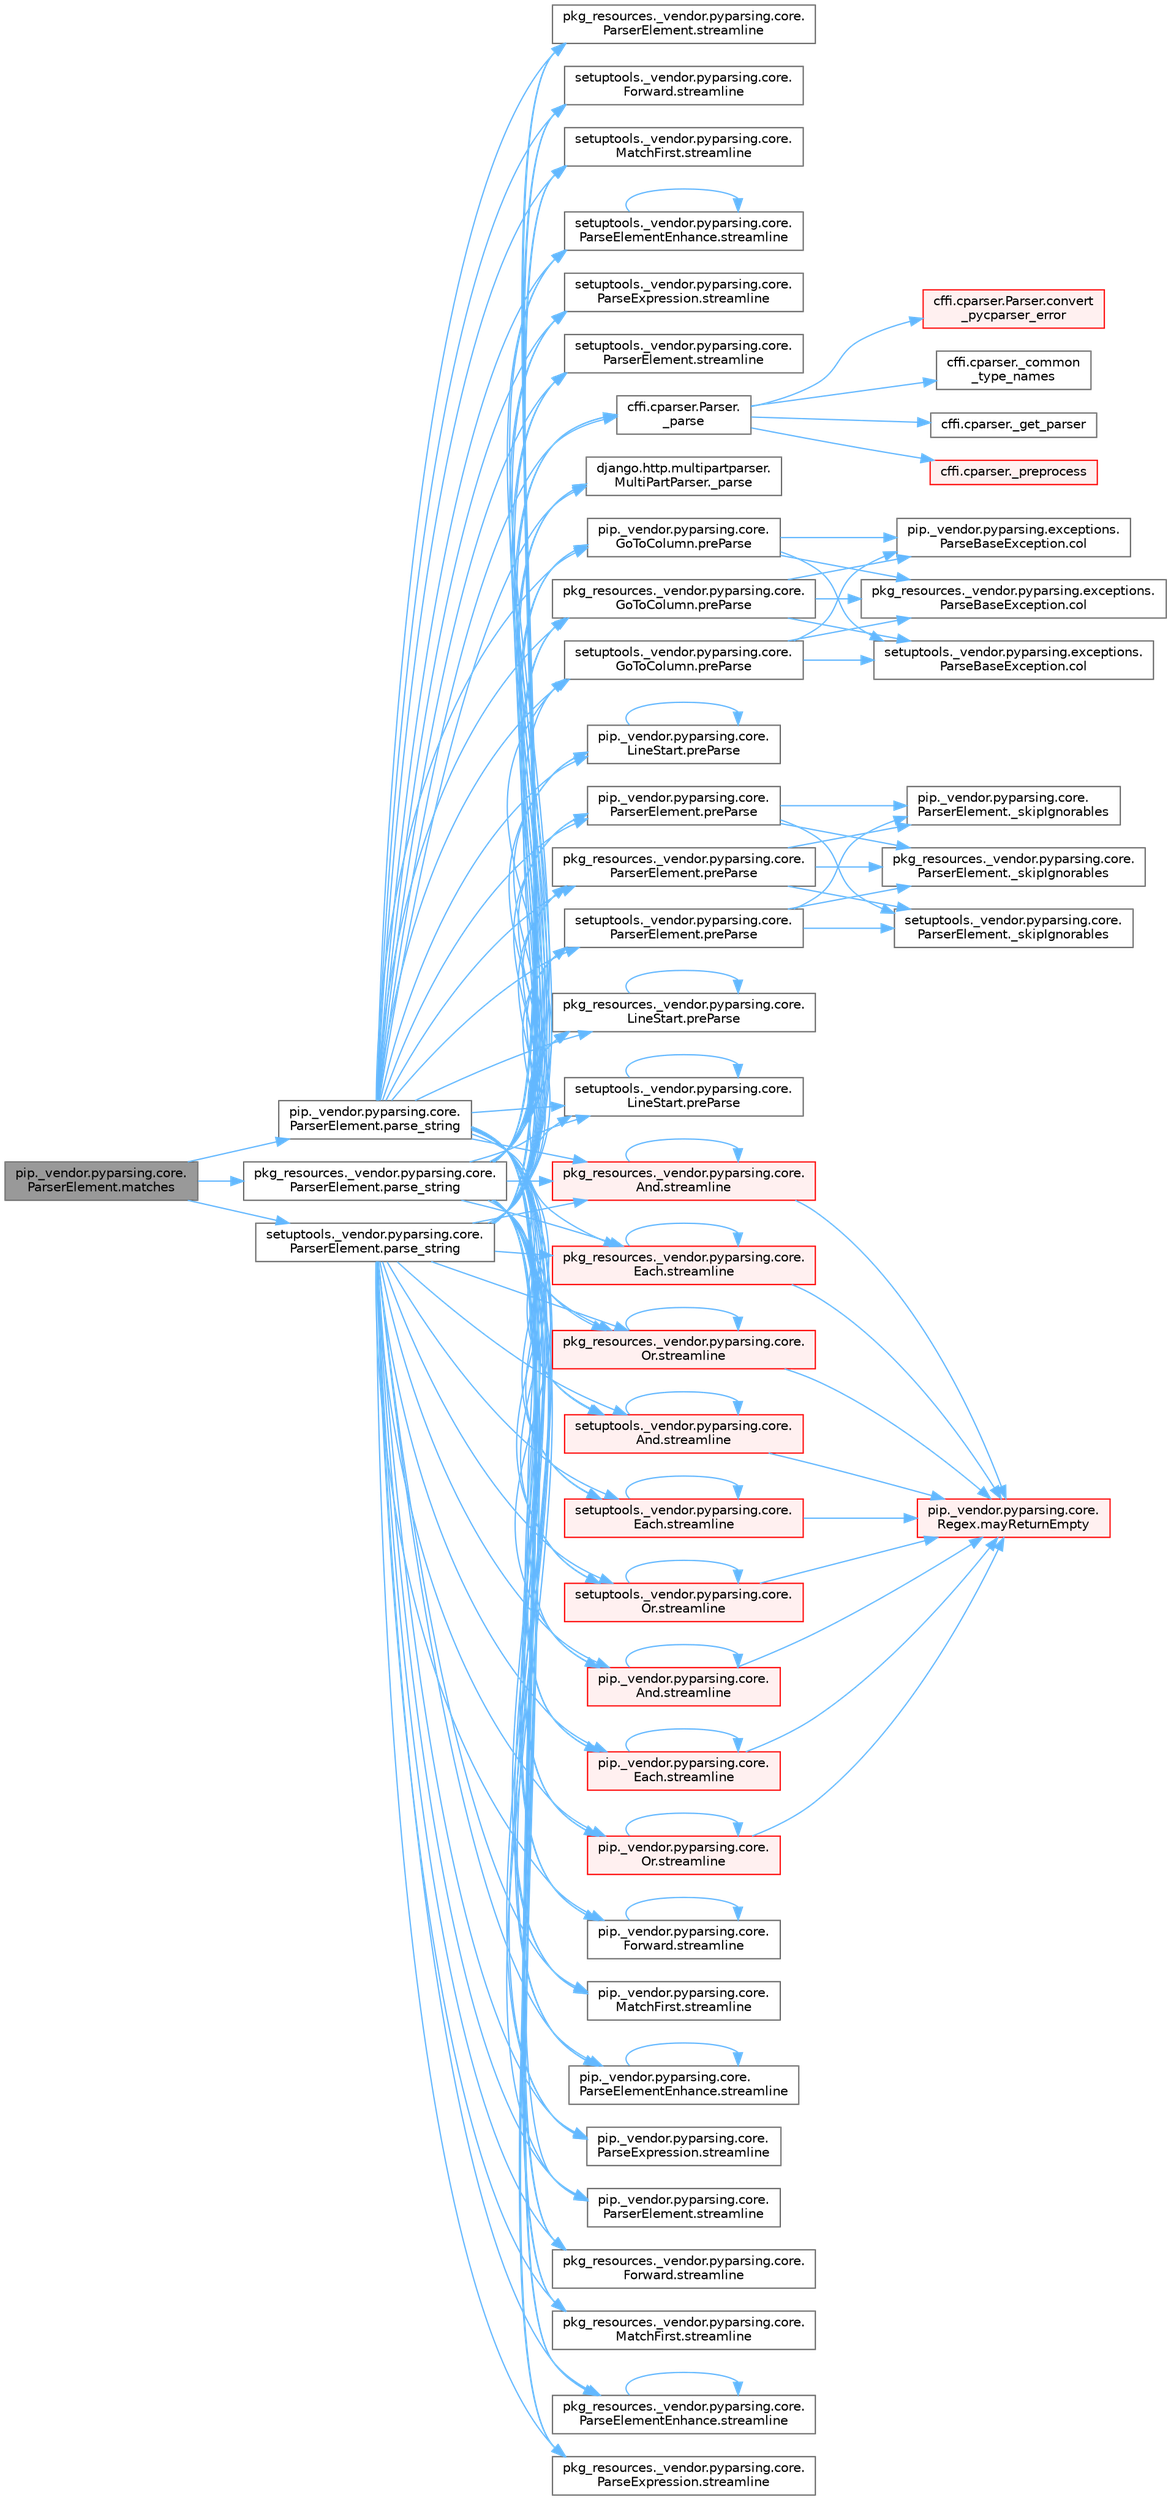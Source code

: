 digraph "pip._vendor.pyparsing.core.ParserElement.matches"
{
 // LATEX_PDF_SIZE
  bgcolor="transparent";
  edge [fontname=Helvetica,fontsize=10,labelfontname=Helvetica,labelfontsize=10];
  node [fontname=Helvetica,fontsize=10,shape=box,height=0.2,width=0.4];
  rankdir="LR";
  Node1 [id="Node000001",label="pip._vendor.pyparsing.core.\lParserElement.matches",height=0.2,width=0.4,color="gray40", fillcolor="grey60", style="filled", fontcolor="black",tooltip=" "];
  Node1 -> Node2 [id="edge1_Node000001_Node000002",color="steelblue1",style="solid",tooltip=" "];
  Node2 [id="Node000002",label="pip._vendor.pyparsing.core.\lParserElement.parse_string",height=0.2,width=0.4,color="grey40", fillcolor="white", style="filled",URL="$classpip_1_1__vendor_1_1pyparsing_1_1core_1_1_parser_element.html#ac17206f98799aeb9149ef0873423fb3d",tooltip=" "];
  Node2 -> Node3 [id="edge2_Node000002_Node000003",color="steelblue1",style="solid",tooltip=" "];
  Node3 [id="Node000003",label="cffi.cparser.Parser.\l_parse",height=0.2,width=0.4,color="grey40", fillcolor="white", style="filled",URL="$classcffi_1_1cparser_1_1_parser.html#a1e34a6250e166916f64724a073816414",tooltip=" "];
  Node3 -> Node4 [id="edge3_Node000003_Node000004",color="steelblue1",style="solid",tooltip=" "];
  Node4 [id="Node000004",label="cffi.cparser._common\l_type_names",height=0.2,width=0.4,color="grey40", fillcolor="white", style="filled",URL="$namespacecffi_1_1cparser.html#ad1e7fbfe345d73658edbbb69143d6af4",tooltip=" "];
  Node3 -> Node5 [id="edge4_Node000003_Node000005",color="steelblue1",style="solid",tooltip=" "];
  Node5 [id="Node000005",label="cffi.cparser._get_parser",height=0.2,width=0.4,color="grey40", fillcolor="white", style="filled",URL="$namespacecffi_1_1cparser.html#a5fac6df4b37bff6d34bddf1011e17744",tooltip=" "];
  Node3 -> Node6 [id="edge5_Node000003_Node000006",color="steelblue1",style="solid",tooltip=" "];
  Node6 [id="Node000006",label="cffi.cparser._preprocess",height=0.2,width=0.4,color="red", fillcolor="#FFF0F0", style="filled",URL="$namespacecffi_1_1cparser.html#a66b1e3de638efcf1ccd505832e306bdb",tooltip=" "];
  Node3 -> Node12 [id="edge6_Node000003_Node000012",color="steelblue1",style="solid",tooltip=" "];
  Node12 [id="Node000012",label="cffi.cparser.Parser.convert\l_pycparser_error",height=0.2,width=0.4,color="red", fillcolor="#FFF0F0", style="filled",URL="$classcffi_1_1cparser_1_1_parser.html#aa2308c4a4be419a7a50ec3136fe3342f",tooltip=" "];
  Node2 -> Node14 [id="edge7_Node000002_Node000014",color="steelblue1",style="solid",tooltip=" "];
  Node14 [id="Node000014",label="django.http.multipartparser.\lMultiPartParser._parse",height=0.2,width=0.4,color="grey40", fillcolor="white", style="filled",URL="$classdjango_1_1http_1_1multipartparser_1_1_multi_part_parser.html#adb07bed95c15670985ba7e9222bc071f",tooltip=" "];
  Node2 -> Node15 [id="edge8_Node000002_Node000015",color="steelblue1",style="solid",tooltip=" "];
  Node15 [id="Node000015",label="pip._vendor.pyparsing.core.\lGoToColumn.preParse",height=0.2,width=0.4,color="grey40", fillcolor="white", style="filled",URL="$classpip_1_1__vendor_1_1pyparsing_1_1core_1_1_go_to_column.html#ab95dd9011eaa3a49a7c21a5842ca80f1",tooltip=" "];
  Node15 -> Node16 [id="edge9_Node000015_Node000016",color="steelblue1",style="solid",tooltip=" "];
  Node16 [id="Node000016",label="pip._vendor.pyparsing.exceptions.\lParseBaseException.col",height=0.2,width=0.4,color="grey40", fillcolor="white", style="filled",URL="$classpip_1_1__vendor_1_1pyparsing_1_1exceptions_1_1_parse_base_exception.html#a6a546668947ddb30092a2cb2973b4428",tooltip=" "];
  Node15 -> Node17 [id="edge10_Node000015_Node000017",color="steelblue1",style="solid",tooltip=" "];
  Node17 [id="Node000017",label="pkg_resources._vendor.pyparsing.exceptions.\lParseBaseException.col",height=0.2,width=0.4,color="grey40", fillcolor="white", style="filled",URL="$classpkg__resources_1_1__vendor_1_1pyparsing_1_1exceptions_1_1_parse_base_exception.html#af276ae1ceb34d216f981d6146227eb5f",tooltip=" "];
  Node15 -> Node18 [id="edge11_Node000015_Node000018",color="steelblue1",style="solid",tooltip=" "];
  Node18 [id="Node000018",label="setuptools._vendor.pyparsing.exceptions.\lParseBaseException.col",height=0.2,width=0.4,color="grey40", fillcolor="white", style="filled",URL="$classsetuptools_1_1__vendor_1_1pyparsing_1_1exceptions_1_1_parse_base_exception.html#a293c56610c922c79137df31cfae61107",tooltip=" "];
  Node2 -> Node19 [id="edge12_Node000002_Node000019",color="steelblue1",style="solid",tooltip=" "];
  Node19 [id="Node000019",label="pip._vendor.pyparsing.core.\lLineStart.preParse",height=0.2,width=0.4,color="grey40", fillcolor="white", style="filled",URL="$classpip_1_1__vendor_1_1pyparsing_1_1core_1_1_line_start.html#a4842aabc215e597d34a37132bd2164c3",tooltip=" "];
  Node19 -> Node19 [id="edge13_Node000019_Node000019",color="steelblue1",style="solid",tooltip=" "];
  Node2 -> Node20 [id="edge14_Node000002_Node000020",color="steelblue1",style="solid",tooltip=" "];
  Node20 [id="Node000020",label="pip._vendor.pyparsing.core.\lParserElement.preParse",height=0.2,width=0.4,color="grey40", fillcolor="white", style="filled",URL="$classpip_1_1__vendor_1_1pyparsing_1_1core_1_1_parser_element.html#ab5e2fcbb7e83e0b5608eb5cbc31c17f0",tooltip=" "];
  Node20 -> Node21 [id="edge15_Node000020_Node000021",color="steelblue1",style="solid",tooltip=" "];
  Node21 [id="Node000021",label="pip._vendor.pyparsing.core.\lParserElement._skipIgnorables",height=0.2,width=0.4,color="grey40", fillcolor="white", style="filled",URL="$classpip_1_1__vendor_1_1pyparsing_1_1core_1_1_parser_element.html#a644057a564b3439f6c58edaf72270a94",tooltip=" "];
  Node20 -> Node22 [id="edge16_Node000020_Node000022",color="steelblue1",style="solid",tooltip=" "];
  Node22 [id="Node000022",label="pkg_resources._vendor.pyparsing.core.\lParserElement._skipIgnorables",height=0.2,width=0.4,color="grey40", fillcolor="white", style="filled",URL="$classpkg__resources_1_1__vendor_1_1pyparsing_1_1core_1_1_parser_element.html#aae663f26b6bfe9b649c2b76a6cda1528",tooltip=" "];
  Node20 -> Node23 [id="edge17_Node000020_Node000023",color="steelblue1",style="solid",tooltip=" "];
  Node23 [id="Node000023",label="setuptools._vendor.pyparsing.core.\lParserElement._skipIgnorables",height=0.2,width=0.4,color="grey40", fillcolor="white", style="filled",URL="$classsetuptools_1_1__vendor_1_1pyparsing_1_1core_1_1_parser_element.html#a7787df9cec014863d8fa8067ce0bf724",tooltip=" "];
  Node2 -> Node24 [id="edge18_Node000002_Node000024",color="steelblue1",style="solid",tooltip=" "];
  Node24 [id="Node000024",label="pkg_resources._vendor.pyparsing.core.\lGoToColumn.preParse",height=0.2,width=0.4,color="grey40", fillcolor="white", style="filled",URL="$classpkg__resources_1_1__vendor_1_1pyparsing_1_1core_1_1_go_to_column.html#a7dda5f45c66a77d8f44482f0e4e60dc8",tooltip=" "];
  Node24 -> Node16 [id="edge19_Node000024_Node000016",color="steelblue1",style="solid",tooltip=" "];
  Node24 -> Node17 [id="edge20_Node000024_Node000017",color="steelblue1",style="solid",tooltip=" "];
  Node24 -> Node18 [id="edge21_Node000024_Node000018",color="steelblue1",style="solid",tooltip=" "];
  Node2 -> Node25 [id="edge22_Node000002_Node000025",color="steelblue1",style="solid",tooltip=" "];
  Node25 [id="Node000025",label="pkg_resources._vendor.pyparsing.core.\lLineStart.preParse",height=0.2,width=0.4,color="grey40", fillcolor="white", style="filled",URL="$classpkg__resources_1_1__vendor_1_1pyparsing_1_1core_1_1_line_start.html#a1a632746f9353dcd0ac03794f3ad10e0",tooltip=" "];
  Node25 -> Node25 [id="edge23_Node000025_Node000025",color="steelblue1",style="solid",tooltip=" "];
  Node2 -> Node26 [id="edge24_Node000002_Node000026",color="steelblue1",style="solid",tooltip=" "];
  Node26 [id="Node000026",label="pkg_resources._vendor.pyparsing.core.\lParserElement.preParse",height=0.2,width=0.4,color="grey40", fillcolor="white", style="filled",URL="$classpkg__resources_1_1__vendor_1_1pyparsing_1_1core_1_1_parser_element.html#a903b825f358cef436ee45d6e5b992208",tooltip=" "];
  Node26 -> Node21 [id="edge25_Node000026_Node000021",color="steelblue1",style="solid",tooltip=" "];
  Node26 -> Node22 [id="edge26_Node000026_Node000022",color="steelblue1",style="solid",tooltip=" "];
  Node26 -> Node23 [id="edge27_Node000026_Node000023",color="steelblue1",style="solid",tooltip=" "];
  Node2 -> Node27 [id="edge28_Node000002_Node000027",color="steelblue1",style="solid",tooltip=" "];
  Node27 [id="Node000027",label="setuptools._vendor.pyparsing.core.\lGoToColumn.preParse",height=0.2,width=0.4,color="grey40", fillcolor="white", style="filled",URL="$classsetuptools_1_1__vendor_1_1pyparsing_1_1core_1_1_go_to_column.html#a48014493358128169e063bf01683ab50",tooltip=" "];
  Node27 -> Node16 [id="edge29_Node000027_Node000016",color="steelblue1",style="solid",tooltip=" "];
  Node27 -> Node17 [id="edge30_Node000027_Node000017",color="steelblue1",style="solid",tooltip=" "];
  Node27 -> Node18 [id="edge31_Node000027_Node000018",color="steelblue1",style="solid",tooltip=" "];
  Node2 -> Node28 [id="edge32_Node000002_Node000028",color="steelblue1",style="solid",tooltip=" "];
  Node28 [id="Node000028",label="setuptools._vendor.pyparsing.core.\lLineStart.preParse",height=0.2,width=0.4,color="grey40", fillcolor="white", style="filled",URL="$classsetuptools_1_1__vendor_1_1pyparsing_1_1core_1_1_line_start.html#aa77a7d1eedaa73d5568db1c61b283a25",tooltip=" "];
  Node28 -> Node28 [id="edge33_Node000028_Node000028",color="steelblue1",style="solid",tooltip=" "];
  Node2 -> Node29 [id="edge34_Node000002_Node000029",color="steelblue1",style="solid",tooltip=" "];
  Node29 [id="Node000029",label="setuptools._vendor.pyparsing.core.\lParserElement.preParse",height=0.2,width=0.4,color="grey40", fillcolor="white", style="filled",URL="$classsetuptools_1_1__vendor_1_1pyparsing_1_1core_1_1_parser_element.html#a685a6f15fdc46b4ac7a138afb9f3b707",tooltip=" "];
  Node29 -> Node21 [id="edge35_Node000029_Node000021",color="steelblue1",style="solid",tooltip=" "];
  Node29 -> Node22 [id="edge36_Node000029_Node000022",color="steelblue1",style="solid",tooltip=" "];
  Node29 -> Node23 [id="edge37_Node000029_Node000023",color="steelblue1",style="solid",tooltip=" "];
  Node2 -> Node30 [id="edge38_Node000002_Node000030",color="steelblue1",style="solid",tooltip=" "];
  Node30 [id="Node000030",label="pip._vendor.pyparsing.core.\lAnd.streamline",height=0.2,width=0.4,color="red", fillcolor="#FFF0F0", style="filled",URL="$classpip_1_1__vendor_1_1pyparsing_1_1core_1_1_and.html#a7446a6e43ede488c85348e0bc684f01a",tooltip=" "];
  Node30 -> Node31 [id="edge39_Node000030_Node000031",color="steelblue1",style="solid",tooltip=" "];
  Node31 [id="Node000031",label="pip._vendor.pyparsing.core.\lRegex.mayReturnEmpty",height=0.2,width=0.4,color="red", fillcolor="#FFF0F0", style="filled",URL="$classpip_1_1__vendor_1_1pyparsing_1_1core_1_1_regex.html#a7319d9277dcc4bc87e0ae014028d772b",tooltip=" "];
  Node30 -> Node30 [id="edge40_Node000030_Node000030",color="steelblue1",style="solid",tooltip=" "];
  Node2 -> Node40 [id="edge41_Node000002_Node000040",color="steelblue1",style="solid",tooltip=" "];
  Node40 [id="Node000040",label="pip._vendor.pyparsing.core.\lEach.streamline",height=0.2,width=0.4,color="red", fillcolor="#FFF0F0", style="filled",URL="$classpip_1_1__vendor_1_1pyparsing_1_1core_1_1_each.html#a96aa5153ac4224d3fb453b3bdd797ff1",tooltip=" "];
  Node40 -> Node31 [id="edge42_Node000040_Node000031",color="steelblue1",style="solid",tooltip=" "];
  Node40 -> Node40 [id="edge43_Node000040_Node000040",color="steelblue1",style="solid",tooltip=" "];
  Node2 -> Node41 [id="edge44_Node000002_Node000041",color="steelblue1",style="solid",tooltip=" "];
  Node41 [id="Node000041",label="pip._vendor.pyparsing.core.\lForward.streamline",height=0.2,width=0.4,color="grey40", fillcolor="white", style="filled",URL="$classpip_1_1__vendor_1_1pyparsing_1_1core_1_1_forward.html#af7a204ab4698054e11ef4e000b50fcfb",tooltip=" "];
  Node41 -> Node41 [id="edge45_Node000041_Node000041",color="steelblue1",style="solid",tooltip=" "];
  Node2 -> Node42 [id="edge46_Node000002_Node000042",color="steelblue1",style="solid",tooltip=" "];
  Node42 [id="Node000042",label="pip._vendor.pyparsing.core.\lMatchFirst.streamline",height=0.2,width=0.4,color="grey40", fillcolor="white", style="filled",URL="$classpip_1_1__vendor_1_1pyparsing_1_1core_1_1_match_first.html#abf1fe67ee259fd48394355a34da0cd31",tooltip=" "];
  Node2 -> Node43 [id="edge47_Node000002_Node000043",color="steelblue1",style="solid",tooltip=" "];
  Node43 [id="Node000043",label="pip._vendor.pyparsing.core.\lOr.streamline",height=0.2,width=0.4,color="red", fillcolor="#FFF0F0", style="filled",URL="$classpip_1_1__vendor_1_1pyparsing_1_1core_1_1_or.html#aaaf554dbc1aec5d9cddf31cd519f8a95",tooltip=" "];
  Node43 -> Node31 [id="edge48_Node000043_Node000031",color="steelblue1",style="solid",tooltip=" "];
  Node43 -> Node43 [id="edge49_Node000043_Node000043",color="steelblue1",style="solid",tooltip=" "];
  Node2 -> Node44 [id="edge50_Node000002_Node000044",color="steelblue1",style="solid",tooltip=" "];
  Node44 [id="Node000044",label="pip._vendor.pyparsing.core.\lParseElementEnhance.streamline",height=0.2,width=0.4,color="grey40", fillcolor="white", style="filled",URL="$classpip_1_1__vendor_1_1pyparsing_1_1core_1_1_parse_element_enhance.html#a22fa734d3ca75a32b364ac5022b6efeb",tooltip=" "];
  Node44 -> Node44 [id="edge51_Node000044_Node000044",color="steelblue1",style="solid",tooltip=" "];
  Node2 -> Node45 [id="edge52_Node000002_Node000045",color="steelblue1",style="solid",tooltip=" "];
  Node45 [id="Node000045",label="pip._vendor.pyparsing.core.\lParseExpression.streamline",height=0.2,width=0.4,color="grey40", fillcolor="white", style="filled",URL="$classpip_1_1__vendor_1_1pyparsing_1_1core_1_1_parse_expression.html#a21690d6009b05f1e3ecca6cc12565864",tooltip=" "];
  Node2 -> Node46 [id="edge53_Node000002_Node000046",color="steelblue1",style="solid",tooltip=" "];
  Node46 [id="Node000046",label="pip._vendor.pyparsing.core.\lParserElement.streamline",height=0.2,width=0.4,color="grey40", fillcolor="white", style="filled",URL="$classpip_1_1__vendor_1_1pyparsing_1_1core_1_1_parser_element.html#ac5e2a623f5a6ce62459a6de3603af070",tooltip=" "];
  Node2 -> Node47 [id="edge54_Node000002_Node000047",color="steelblue1",style="solid",tooltip=" "];
  Node47 [id="Node000047",label="pkg_resources._vendor.pyparsing.core.\lAnd.streamline",height=0.2,width=0.4,color="red", fillcolor="#FFF0F0", style="filled",URL="$classpkg__resources_1_1__vendor_1_1pyparsing_1_1core_1_1_and.html#a961e2458f172f1d34fe94a756cdf9a0e",tooltip=" "];
  Node47 -> Node31 [id="edge55_Node000047_Node000031",color="steelblue1",style="solid",tooltip=" "];
  Node47 -> Node47 [id="edge56_Node000047_Node000047",color="steelblue1",style="solid",tooltip=" "];
  Node2 -> Node48 [id="edge57_Node000002_Node000048",color="steelblue1",style="solid",tooltip=" "];
  Node48 [id="Node000048",label="pkg_resources._vendor.pyparsing.core.\lEach.streamline",height=0.2,width=0.4,color="red", fillcolor="#FFF0F0", style="filled",URL="$classpkg__resources_1_1__vendor_1_1pyparsing_1_1core_1_1_each.html#af5805f767d634140e3c0c7e8bbe0c1f0",tooltip=" "];
  Node48 -> Node31 [id="edge58_Node000048_Node000031",color="steelblue1",style="solid",tooltip=" "];
  Node48 -> Node48 [id="edge59_Node000048_Node000048",color="steelblue1",style="solid",tooltip=" "];
  Node2 -> Node49 [id="edge60_Node000002_Node000049",color="steelblue1",style="solid",tooltip=" "];
  Node49 [id="Node000049",label="pkg_resources._vendor.pyparsing.core.\lForward.streamline",height=0.2,width=0.4,color="grey40", fillcolor="white", style="filled",URL="$classpkg__resources_1_1__vendor_1_1pyparsing_1_1core_1_1_forward.html#a66fde559cb44c331c3a4595c29bf93f0",tooltip=" "];
  Node2 -> Node50 [id="edge61_Node000002_Node000050",color="steelblue1",style="solid",tooltip=" "];
  Node50 [id="Node000050",label="pkg_resources._vendor.pyparsing.core.\lMatchFirst.streamline",height=0.2,width=0.4,color="grey40", fillcolor="white", style="filled",URL="$classpkg__resources_1_1__vendor_1_1pyparsing_1_1core_1_1_match_first.html#afa499841e9b708a4ce0f1021931c2e41",tooltip=" "];
  Node2 -> Node51 [id="edge62_Node000002_Node000051",color="steelblue1",style="solid",tooltip=" "];
  Node51 [id="Node000051",label="pkg_resources._vendor.pyparsing.core.\lOr.streamline",height=0.2,width=0.4,color="red", fillcolor="#FFF0F0", style="filled",URL="$classpkg__resources_1_1__vendor_1_1pyparsing_1_1core_1_1_or.html#a854639b74587124e16b98edd0607316c",tooltip=" "];
  Node51 -> Node31 [id="edge63_Node000051_Node000031",color="steelblue1",style="solid",tooltip=" "];
  Node51 -> Node51 [id="edge64_Node000051_Node000051",color="steelblue1",style="solid",tooltip=" "];
  Node2 -> Node52 [id="edge65_Node000002_Node000052",color="steelblue1",style="solid",tooltip=" "];
  Node52 [id="Node000052",label="pkg_resources._vendor.pyparsing.core.\lParseElementEnhance.streamline",height=0.2,width=0.4,color="grey40", fillcolor="white", style="filled",URL="$classpkg__resources_1_1__vendor_1_1pyparsing_1_1core_1_1_parse_element_enhance.html#a368d4a490eb43f829e76318b01b3689e",tooltip=" "];
  Node52 -> Node52 [id="edge66_Node000052_Node000052",color="steelblue1",style="solid",tooltip=" "];
  Node2 -> Node53 [id="edge67_Node000002_Node000053",color="steelblue1",style="solid",tooltip=" "];
  Node53 [id="Node000053",label="pkg_resources._vendor.pyparsing.core.\lParseExpression.streamline",height=0.2,width=0.4,color="grey40", fillcolor="white", style="filled",URL="$classpkg__resources_1_1__vendor_1_1pyparsing_1_1core_1_1_parse_expression.html#a3f167c02a6631f0a6015e67fd164b538",tooltip=" "];
  Node2 -> Node54 [id="edge68_Node000002_Node000054",color="steelblue1",style="solid",tooltip=" "];
  Node54 [id="Node000054",label="pkg_resources._vendor.pyparsing.core.\lParserElement.streamline",height=0.2,width=0.4,color="grey40", fillcolor="white", style="filled",URL="$classpkg__resources_1_1__vendor_1_1pyparsing_1_1core_1_1_parser_element.html#ab0c0a21af8196700be2b1f2c9322ee59",tooltip=" "];
  Node2 -> Node55 [id="edge69_Node000002_Node000055",color="steelblue1",style="solid",tooltip=" "];
  Node55 [id="Node000055",label="setuptools._vendor.pyparsing.core.\lAnd.streamline",height=0.2,width=0.4,color="red", fillcolor="#FFF0F0", style="filled",URL="$classsetuptools_1_1__vendor_1_1pyparsing_1_1core_1_1_and.html#a994b65a179dc06dec0a35a9e661bbbcf",tooltip=" "];
  Node55 -> Node31 [id="edge70_Node000055_Node000031",color="steelblue1",style="solid",tooltip=" "];
  Node55 -> Node55 [id="edge71_Node000055_Node000055",color="steelblue1",style="solid",tooltip=" "];
  Node2 -> Node56 [id="edge72_Node000002_Node000056",color="steelblue1",style="solid",tooltip=" "];
  Node56 [id="Node000056",label="setuptools._vendor.pyparsing.core.\lEach.streamline",height=0.2,width=0.4,color="red", fillcolor="#FFF0F0", style="filled",URL="$classsetuptools_1_1__vendor_1_1pyparsing_1_1core_1_1_each.html#a1bab1a878298d884782c2dcea9b7b2ff",tooltip=" "];
  Node56 -> Node31 [id="edge73_Node000056_Node000031",color="steelblue1",style="solid",tooltip=" "];
  Node56 -> Node56 [id="edge74_Node000056_Node000056",color="steelblue1",style="solid",tooltip=" "];
  Node2 -> Node57 [id="edge75_Node000002_Node000057",color="steelblue1",style="solid",tooltip=" "];
  Node57 [id="Node000057",label="setuptools._vendor.pyparsing.core.\lForward.streamline",height=0.2,width=0.4,color="grey40", fillcolor="white", style="filled",URL="$classsetuptools_1_1__vendor_1_1pyparsing_1_1core_1_1_forward.html#afa09cc446e9aa37468f0c0d2dd911839",tooltip=" "];
  Node2 -> Node58 [id="edge76_Node000002_Node000058",color="steelblue1",style="solid",tooltip=" "];
  Node58 [id="Node000058",label="setuptools._vendor.pyparsing.core.\lMatchFirst.streamline",height=0.2,width=0.4,color="grey40", fillcolor="white", style="filled",URL="$classsetuptools_1_1__vendor_1_1pyparsing_1_1core_1_1_match_first.html#a17167d182eb29328bff71dc0f9a508e5",tooltip=" "];
  Node2 -> Node59 [id="edge77_Node000002_Node000059",color="steelblue1",style="solid",tooltip=" "];
  Node59 [id="Node000059",label="setuptools._vendor.pyparsing.core.\lOr.streamline",height=0.2,width=0.4,color="red", fillcolor="#FFF0F0", style="filled",URL="$classsetuptools_1_1__vendor_1_1pyparsing_1_1core_1_1_or.html#aeab055b0277cb2c7035b849cfc773127",tooltip=" "];
  Node59 -> Node31 [id="edge78_Node000059_Node000031",color="steelblue1",style="solid",tooltip=" "];
  Node59 -> Node59 [id="edge79_Node000059_Node000059",color="steelblue1",style="solid",tooltip=" "];
  Node2 -> Node60 [id="edge80_Node000002_Node000060",color="steelblue1",style="solid",tooltip=" "];
  Node60 [id="Node000060",label="setuptools._vendor.pyparsing.core.\lParseElementEnhance.streamline",height=0.2,width=0.4,color="grey40", fillcolor="white", style="filled",URL="$classsetuptools_1_1__vendor_1_1pyparsing_1_1core_1_1_parse_element_enhance.html#afc3722d8d933d517c434afd37c526e19",tooltip=" "];
  Node60 -> Node60 [id="edge81_Node000060_Node000060",color="steelblue1",style="solid",tooltip=" "];
  Node2 -> Node61 [id="edge82_Node000002_Node000061",color="steelblue1",style="solid",tooltip=" "];
  Node61 [id="Node000061",label="setuptools._vendor.pyparsing.core.\lParseExpression.streamline",height=0.2,width=0.4,color="grey40", fillcolor="white", style="filled",URL="$classsetuptools_1_1__vendor_1_1pyparsing_1_1core_1_1_parse_expression.html#a4140ffb6891d270d31aef72b4680671e",tooltip=" "];
  Node2 -> Node62 [id="edge83_Node000002_Node000062",color="steelblue1",style="solid",tooltip=" "];
  Node62 [id="Node000062",label="setuptools._vendor.pyparsing.core.\lParserElement.streamline",height=0.2,width=0.4,color="grey40", fillcolor="white", style="filled",URL="$classsetuptools_1_1__vendor_1_1pyparsing_1_1core_1_1_parser_element.html#a029e8bc3abaede94567b793df66b7cc5",tooltip=" "];
  Node1 -> Node63 [id="edge84_Node000001_Node000063",color="steelblue1",style="solid",tooltip=" "];
  Node63 [id="Node000063",label="pkg_resources._vendor.pyparsing.core.\lParserElement.parse_string",height=0.2,width=0.4,color="grey40", fillcolor="white", style="filled",URL="$classpkg__resources_1_1__vendor_1_1pyparsing_1_1core_1_1_parser_element.html#a8c3e947b9af4425a1b7f4c8db034a549",tooltip=" "];
  Node63 -> Node3 [id="edge85_Node000063_Node000003",color="steelblue1",style="solid",tooltip=" "];
  Node63 -> Node14 [id="edge86_Node000063_Node000014",color="steelblue1",style="solid",tooltip=" "];
  Node63 -> Node15 [id="edge87_Node000063_Node000015",color="steelblue1",style="solid",tooltip=" "];
  Node63 -> Node19 [id="edge88_Node000063_Node000019",color="steelblue1",style="solid",tooltip=" "];
  Node63 -> Node20 [id="edge89_Node000063_Node000020",color="steelblue1",style="solid",tooltip=" "];
  Node63 -> Node24 [id="edge90_Node000063_Node000024",color="steelblue1",style="solid",tooltip=" "];
  Node63 -> Node25 [id="edge91_Node000063_Node000025",color="steelblue1",style="solid",tooltip=" "];
  Node63 -> Node26 [id="edge92_Node000063_Node000026",color="steelblue1",style="solid",tooltip=" "];
  Node63 -> Node27 [id="edge93_Node000063_Node000027",color="steelblue1",style="solid",tooltip=" "];
  Node63 -> Node28 [id="edge94_Node000063_Node000028",color="steelblue1",style="solid",tooltip=" "];
  Node63 -> Node29 [id="edge95_Node000063_Node000029",color="steelblue1",style="solid",tooltip=" "];
  Node63 -> Node30 [id="edge96_Node000063_Node000030",color="steelblue1",style="solid",tooltip=" "];
  Node63 -> Node40 [id="edge97_Node000063_Node000040",color="steelblue1",style="solid",tooltip=" "];
  Node63 -> Node41 [id="edge98_Node000063_Node000041",color="steelblue1",style="solid",tooltip=" "];
  Node63 -> Node42 [id="edge99_Node000063_Node000042",color="steelblue1",style="solid",tooltip=" "];
  Node63 -> Node43 [id="edge100_Node000063_Node000043",color="steelblue1",style="solid",tooltip=" "];
  Node63 -> Node44 [id="edge101_Node000063_Node000044",color="steelblue1",style="solid",tooltip=" "];
  Node63 -> Node45 [id="edge102_Node000063_Node000045",color="steelblue1",style="solid",tooltip=" "];
  Node63 -> Node46 [id="edge103_Node000063_Node000046",color="steelblue1",style="solid",tooltip=" "];
  Node63 -> Node47 [id="edge104_Node000063_Node000047",color="steelblue1",style="solid",tooltip=" "];
  Node63 -> Node48 [id="edge105_Node000063_Node000048",color="steelblue1",style="solid",tooltip=" "];
  Node63 -> Node49 [id="edge106_Node000063_Node000049",color="steelblue1",style="solid",tooltip=" "];
  Node63 -> Node50 [id="edge107_Node000063_Node000050",color="steelblue1",style="solid",tooltip=" "];
  Node63 -> Node51 [id="edge108_Node000063_Node000051",color="steelblue1",style="solid",tooltip=" "];
  Node63 -> Node52 [id="edge109_Node000063_Node000052",color="steelblue1",style="solid",tooltip=" "];
  Node63 -> Node53 [id="edge110_Node000063_Node000053",color="steelblue1",style="solid",tooltip=" "];
  Node63 -> Node54 [id="edge111_Node000063_Node000054",color="steelblue1",style="solid",tooltip=" "];
  Node63 -> Node55 [id="edge112_Node000063_Node000055",color="steelblue1",style="solid",tooltip=" "];
  Node63 -> Node56 [id="edge113_Node000063_Node000056",color="steelblue1",style="solid",tooltip=" "];
  Node63 -> Node57 [id="edge114_Node000063_Node000057",color="steelblue1",style="solid",tooltip=" "];
  Node63 -> Node58 [id="edge115_Node000063_Node000058",color="steelblue1",style="solid",tooltip=" "];
  Node63 -> Node59 [id="edge116_Node000063_Node000059",color="steelblue1",style="solid",tooltip=" "];
  Node63 -> Node60 [id="edge117_Node000063_Node000060",color="steelblue1",style="solid",tooltip=" "];
  Node63 -> Node61 [id="edge118_Node000063_Node000061",color="steelblue1",style="solid",tooltip=" "];
  Node63 -> Node62 [id="edge119_Node000063_Node000062",color="steelblue1",style="solid",tooltip=" "];
  Node1 -> Node64 [id="edge120_Node000001_Node000064",color="steelblue1",style="solid",tooltip=" "];
  Node64 [id="Node000064",label="setuptools._vendor.pyparsing.core.\lParserElement.parse_string",height=0.2,width=0.4,color="grey40", fillcolor="white", style="filled",URL="$classsetuptools_1_1__vendor_1_1pyparsing_1_1core_1_1_parser_element.html#a4bceb4c6190dd0bd2ea4c6ef9e8fe6f9",tooltip=" "];
  Node64 -> Node3 [id="edge121_Node000064_Node000003",color="steelblue1",style="solid",tooltip=" "];
  Node64 -> Node14 [id="edge122_Node000064_Node000014",color="steelblue1",style="solid",tooltip=" "];
  Node64 -> Node15 [id="edge123_Node000064_Node000015",color="steelblue1",style="solid",tooltip=" "];
  Node64 -> Node19 [id="edge124_Node000064_Node000019",color="steelblue1",style="solid",tooltip=" "];
  Node64 -> Node20 [id="edge125_Node000064_Node000020",color="steelblue1",style="solid",tooltip=" "];
  Node64 -> Node24 [id="edge126_Node000064_Node000024",color="steelblue1",style="solid",tooltip=" "];
  Node64 -> Node25 [id="edge127_Node000064_Node000025",color="steelblue1",style="solid",tooltip=" "];
  Node64 -> Node26 [id="edge128_Node000064_Node000026",color="steelblue1",style="solid",tooltip=" "];
  Node64 -> Node27 [id="edge129_Node000064_Node000027",color="steelblue1",style="solid",tooltip=" "];
  Node64 -> Node28 [id="edge130_Node000064_Node000028",color="steelblue1",style="solid",tooltip=" "];
  Node64 -> Node29 [id="edge131_Node000064_Node000029",color="steelblue1",style="solid",tooltip=" "];
  Node64 -> Node30 [id="edge132_Node000064_Node000030",color="steelblue1",style="solid",tooltip=" "];
  Node64 -> Node40 [id="edge133_Node000064_Node000040",color="steelblue1",style="solid",tooltip=" "];
  Node64 -> Node41 [id="edge134_Node000064_Node000041",color="steelblue1",style="solid",tooltip=" "];
  Node64 -> Node42 [id="edge135_Node000064_Node000042",color="steelblue1",style="solid",tooltip=" "];
  Node64 -> Node43 [id="edge136_Node000064_Node000043",color="steelblue1",style="solid",tooltip=" "];
  Node64 -> Node44 [id="edge137_Node000064_Node000044",color="steelblue1",style="solid",tooltip=" "];
  Node64 -> Node45 [id="edge138_Node000064_Node000045",color="steelblue1",style="solid",tooltip=" "];
  Node64 -> Node46 [id="edge139_Node000064_Node000046",color="steelblue1",style="solid",tooltip=" "];
  Node64 -> Node47 [id="edge140_Node000064_Node000047",color="steelblue1",style="solid",tooltip=" "];
  Node64 -> Node48 [id="edge141_Node000064_Node000048",color="steelblue1",style="solid",tooltip=" "];
  Node64 -> Node49 [id="edge142_Node000064_Node000049",color="steelblue1",style="solid",tooltip=" "];
  Node64 -> Node50 [id="edge143_Node000064_Node000050",color="steelblue1",style="solid",tooltip=" "];
  Node64 -> Node51 [id="edge144_Node000064_Node000051",color="steelblue1",style="solid",tooltip=" "];
  Node64 -> Node52 [id="edge145_Node000064_Node000052",color="steelblue1",style="solid",tooltip=" "];
  Node64 -> Node53 [id="edge146_Node000064_Node000053",color="steelblue1",style="solid",tooltip=" "];
  Node64 -> Node54 [id="edge147_Node000064_Node000054",color="steelblue1",style="solid",tooltip=" "];
  Node64 -> Node55 [id="edge148_Node000064_Node000055",color="steelblue1",style="solid",tooltip=" "];
  Node64 -> Node56 [id="edge149_Node000064_Node000056",color="steelblue1",style="solid",tooltip=" "];
  Node64 -> Node57 [id="edge150_Node000064_Node000057",color="steelblue1",style="solid",tooltip=" "];
  Node64 -> Node58 [id="edge151_Node000064_Node000058",color="steelblue1",style="solid",tooltip=" "];
  Node64 -> Node59 [id="edge152_Node000064_Node000059",color="steelblue1",style="solid",tooltip=" "];
  Node64 -> Node60 [id="edge153_Node000064_Node000060",color="steelblue1",style="solid",tooltip=" "];
  Node64 -> Node61 [id="edge154_Node000064_Node000061",color="steelblue1",style="solid",tooltip=" "];
  Node64 -> Node62 [id="edge155_Node000064_Node000062",color="steelblue1",style="solid",tooltip=" "];
}
